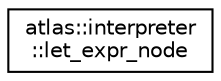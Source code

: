 digraph "Graphical Class Hierarchy"
{
  edge [fontname="Helvetica",fontsize="10",labelfontname="Helvetica",labelfontsize="10"];
  node [fontname="Helvetica",fontsize="10",shape=record];
  rankdir="LR";
  Node1 [label="atlas::interpreter\l::let_expr_node",height=0.2,width=0.4,color="black", fillcolor="white", style="filled",URL="$structatlas_1_1interpreter_1_1let__expr__node.html"];
}
